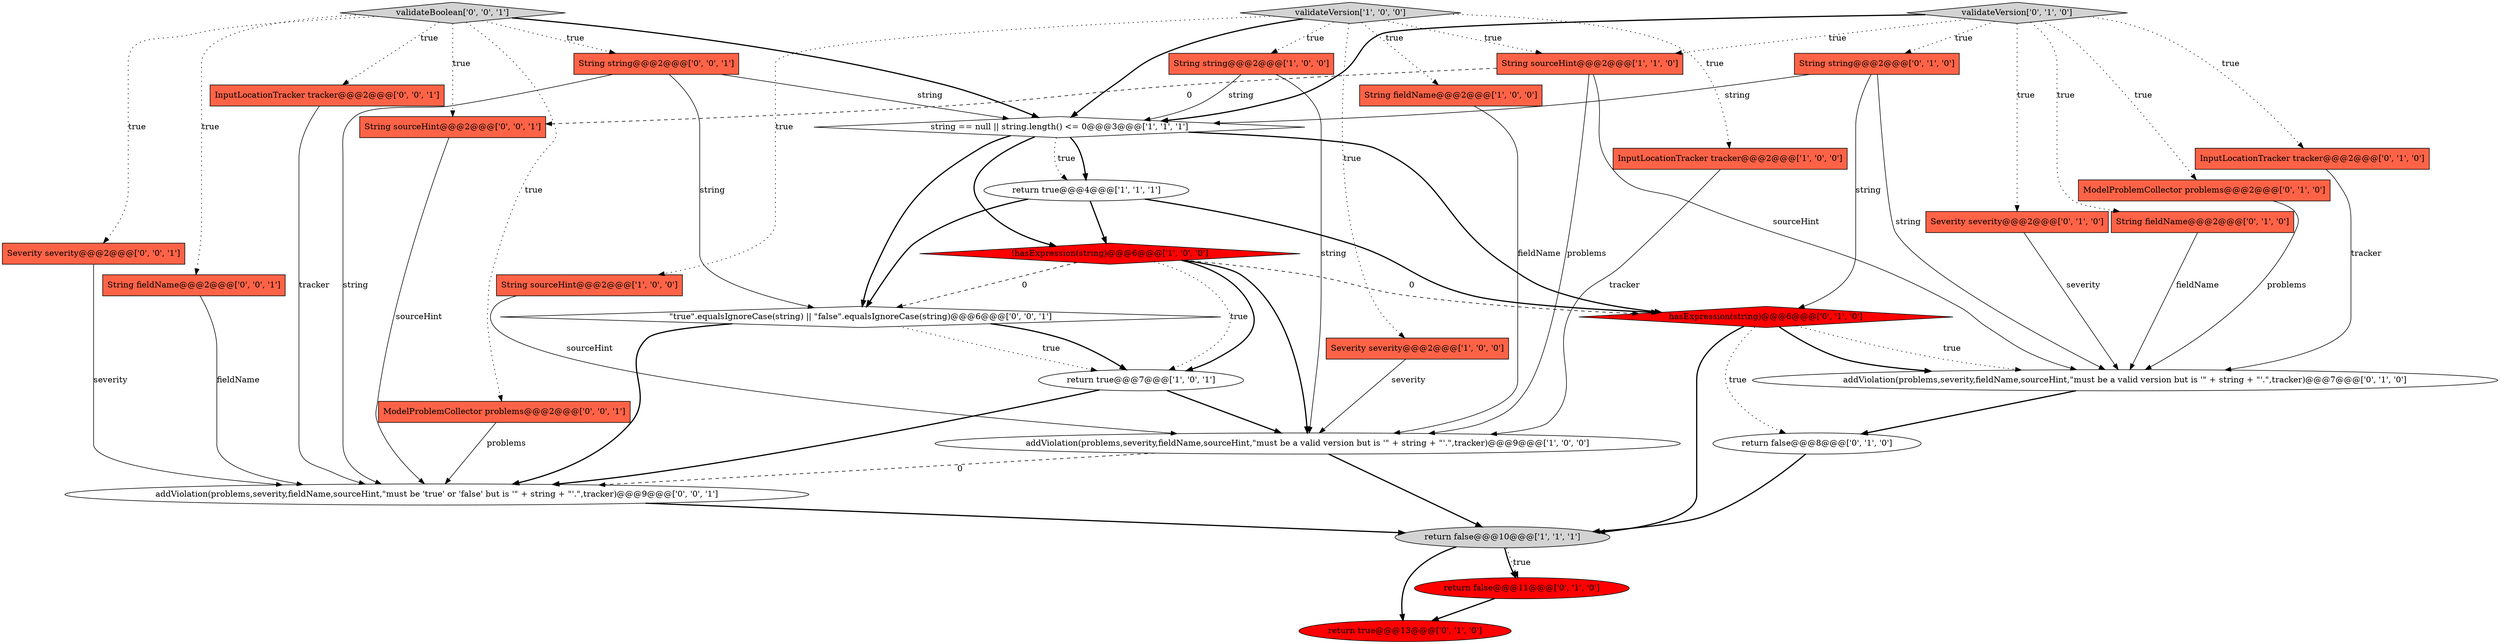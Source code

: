 digraph {
21 [style = filled, label = "addViolation(problems,severity,fieldName,sourceHint,\"must be a valid version but is '\" + string + \"'.\",tracker)@@@7@@@['0', '1', '0']", fillcolor = white, shape = ellipse image = "AAA0AAABBB2BBB"];
31 [style = filled, label = "InputLocationTracker tracker@@@2@@@['0', '0', '1']", fillcolor = tomato, shape = box image = "AAA0AAABBB3BBB"];
32 [style = filled, label = "String sourceHint@@@2@@@['0', '0', '1']", fillcolor = tomato, shape = box image = "AAA0AAABBB3BBB"];
10 [style = filled, label = "String sourceHint@@@2@@@['1', '0', '0']", fillcolor = tomato, shape = box image = "AAA0AAABBB1BBB"];
1 [style = filled, label = "return true@@@7@@@['1', '0', '1']", fillcolor = white, shape = ellipse image = "AAA0AAABBB1BBB"];
7 [style = filled, label = "addViolation(problems,severity,fieldName,sourceHint,\"must be a valid version but is '\" + string + \"'.\",tracker)@@@9@@@['1', '0', '0']", fillcolor = white, shape = ellipse image = "AAA0AAABBB1BBB"];
27 [style = filled, label = "ModelProblemCollector problems@@@2@@@['0', '0', '1']", fillcolor = tomato, shape = box image = "AAA0AAABBB3BBB"];
15 [style = filled, label = "return true@@@13@@@['0', '1', '0']", fillcolor = red, shape = ellipse image = "AAA1AAABBB2BBB"];
14 [style = filled, label = "InputLocationTracker tracker@@@2@@@['0', '1', '0']", fillcolor = tomato, shape = box image = "AAA0AAABBB2BBB"];
26 [style = filled, label = "Severity severity@@@2@@@['0', '0', '1']", fillcolor = tomato, shape = box image = "AAA0AAABBB3BBB"];
5 [style = filled, label = "return true@@@4@@@['1', '1', '1']", fillcolor = white, shape = ellipse image = "AAA0AAABBB1BBB"];
24 [style = filled, label = "addViolation(problems,severity,fieldName,sourceHint,\"must be 'true' or 'false' but is '\" + string + \"'.\",tracker)@@@9@@@['0', '0', '1']", fillcolor = white, shape = ellipse image = "AAA0AAABBB3BBB"];
13 [style = filled, label = "String fieldName@@@2@@@['0', '1', '0']", fillcolor = tomato, shape = box image = "AAA0AAABBB2BBB"];
11 [style = filled, label = "String sourceHint@@@2@@@['1', '1', '0']", fillcolor = tomato, shape = box image = "AAA0AAABBB1BBB"];
4 [style = filled, label = "Severity severity@@@2@@@['1', '0', '0']", fillcolor = tomato, shape = box image = "AAA0AAABBB1BBB"];
28 [style = filled, label = "String string@@@2@@@['0', '0', '1']", fillcolor = tomato, shape = box image = "AAA0AAABBB3BBB"];
25 [style = filled, label = "String fieldName@@@2@@@['0', '0', '1']", fillcolor = tomato, shape = box image = "AAA0AAABBB3BBB"];
0 [style = filled, label = "String string@@@2@@@['1', '0', '0']", fillcolor = tomato, shape = box image = "AAA0AAABBB1BBB"];
22 [style = filled, label = "return false@@@8@@@['0', '1', '0']", fillcolor = white, shape = ellipse image = "AAA0AAABBB2BBB"];
9 [style = filled, label = "return false@@@10@@@['1', '1', '1']", fillcolor = lightgray, shape = ellipse image = "AAA0AAABBB1BBB"];
8 [style = filled, label = "string == null || string.length() <= 0@@@3@@@['1', '1', '1']", fillcolor = white, shape = diamond image = "AAA0AAABBB1BBB"];
19 [style = filled, label = "hasExpression(string)@@@6@@@['0', '1', '0']", fillcolor = red, shape = diamond image = "AAA1AAABBB2BBB"];
3 [style = filled, label = "String fieldName@@@2@@@['1', '0', '0']", fillcolor = tomato, shape = box image = "AAA0AAABBB1BBB"];
20 [style = filled, label = "return false@@@11@@@['0', '1', '0']", fillcolor = red, shape = ellipse image = "AAA1AAABBB2BBB"];
23 [style = filled, label = "ModelProblemCollector problems@@@2@@@['0', '1', '0']", fillcolor = tomato, shape = box image = "AAA0AAABBB2BBB"];
16 [style = filled, label = "validateVersion['0', '1', '0']", fillcolor = lightgray, shape = diamond image = "AAA0AAABBB2BBB"];
2 [style = filled, label = "InputLocationTracker tracker@@@2@@@['1', '0', '0']", fillcolor = tomato, shape = box image = "AAA0AAABBB1BBB"];
29 [style = filled, label = "\"true\".equalsIgnoreCase(string) || \"false\".equalsIgnoreCase(string)@@@6@@@['0', '0', '1']", fillcolor = white, shape = diamond image = "AAA0AAABBB3BBB"];
12 [style = filled, label = "validateVersion['1', '0', '0']", fillcolor = lightgray, shape = diamond image = "AAA0AAABBB1BBB"];
17 [style = filled, label = "Severity severity@@@2@@@['0', '1', '0']", fillcolor = tomato, shape = box image = "AAA0AAABBB2BBB"];
30 [style = filled, label = "validateBoolean['0', '0', '1']", fillcolor = lightgray, shape = diamond image = "AAA0AAABBB3BBB"];
6 [style = filled, label = "!hasExpression(string)@@@6@@@['1', '0', '0']", fillcolor = red, shape = diamond image = "AAA1AAABBB1BBB"];
18 [style = filled, label = "String string@@@2@@@['0', '1', '0']", fillcolor = tomato, shape = box image = "AAA0AAABBB2BBB"];
11->32 [style = dashed, label="0"];
5->29 [style = bold, label=""];
12->3 [style = dotted, label="true"];
18->19 [style = solid, label="string"];
31->24 [style = solid, label="tracker"];
29->1 [style = dotted, label="true"];
27->24 [style = solid, label="problems"];
23->21 [style = solid, label="problems"];
16->13 [style = dotted, label="true"];
16->8 [style = bold, label=""];
4->7 [style = solid, label="severity"];
7->24 [style = dashed, label="0"];
30->27 [style = dotted, label="true"];
8->19 [style = bold, label=""];
24->9 [style = bold, label=""];
18->21 [style = solid, label="string"];
3->7 [style = solid, label="fieldName"];
16->17 [style = dotted, label="true"];
22->9 [style = bold, label=""];
12->2 [style = dotted, label="true"];
6->1 [style = dotted, label="true"];
10->7 [style = solid, label="sourceHint"];
9->20 [style = bold, label=""];
8->6 [style = bold, label=""];
19->21 [style = dotted, label="true"];
30->26 [style = dotted, label="true"];
16->23 [style = dotted, label="true"];
1->7 [style = bold, label=""];
17->21 [style = solid, label="severity"];
11->7 [style = solid, label="problems"];
12->11 [style = dotted, label="true"];
13->21 [style = solid, label="fieldName"];
18->8 [style = solid, label="string"];
7->9 [style = bold, label=""];
6->1 [style = bold, label=""];
5->19 [style = bold, label=""];
6->29 [style = dashed, label="0"];
32->24 [style = solid, label="sourceHint"];
30->25 [style = dotted, label="true"];
12->10 [style = dotted, label="true"];
8->5 [style = bold, label=""];
5->6 [style = bold, label=""];
25->24 [style = solid, label="fieldName"];
8->5 [style = dotted, label="true"];
2->7 [style = solid, label="tracker"];
11->21 [style = solid, label="sourceHint"];
26->24 [style = solid, label="severity"];
28->29 [style = solid, label="string"];
12->8 [style = bold, label=""];
19->9 [style = bold, label=""];
21->22 [style = bold, label=""];
16->14 [style = dotted, label="true"];
19->22 [style = dotted, label="true"];
9->20 [style = dotted, label="true"];
9->15 [style = bold, label=""];
28->8 [style = solid, label="string"];
30->32 [style = dotted, label="true"];
12->0 [style = dotted, label="true"];
6->19 [style = dashed, label="0"];
12->4 [style = dotted, label="true"];
0->8 [style = solid, label="string"];
19->21 [style = bold, label=""];
29->1 [style = bold, label=""];
30->8 [style = bold, label=""];
6->7 [style = bold, label=""];
30->28 [style = dotted, label="true"];
29->24 [style = bold, label=""];
16->11 [style = dotted, label="true"];
20->15 [style = bold, label=""];
1->24 [style = bold, label=""];
8->29 [style = bold, label=""];
0->7 [style = solid, label="string"];
14->21 [style = solid, label="tracker"];
30->31 [style = dotted, label="true"];
28->24 [style = solid, label="string"];
16->18 [style = dotted, label="true"];
}
